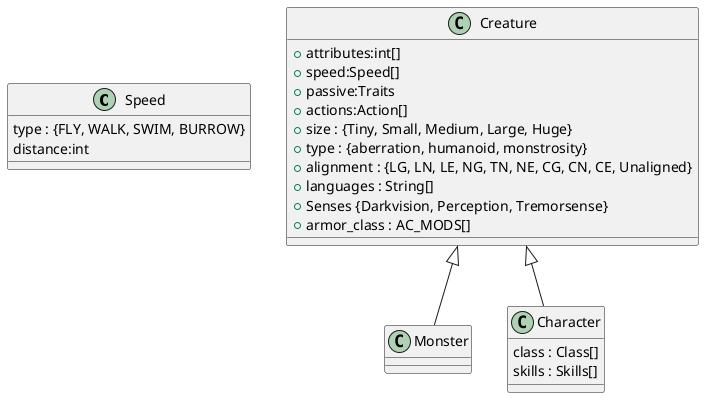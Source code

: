 @startuml
class Speed {
    type : {FLY, WALK, SWIM, BURROW}
    distance:int
}
class Creature {
    + attributes:int[]
    + speed:Speed[]
    + passive:Traits
    + actions:Action[]
    + size : {Tiny, Small, Medium, Large, Huge}
    + type : {aberration, humanoid, monstrosity}
    + alignment : {LG, LN, LE, NG, TN, NE, CG, CN, CE, Unaligned}
    + languages : String[]
    + Senses {Darkvision, Perception, Tremorsense}
    + armor_class : AC_MODS[]
}
class Monster {

}
class Character {
    class : Class[]
    skills : Skills[]
}
Creature <|-down- Monster
Creature <|-down- Character
@enduml